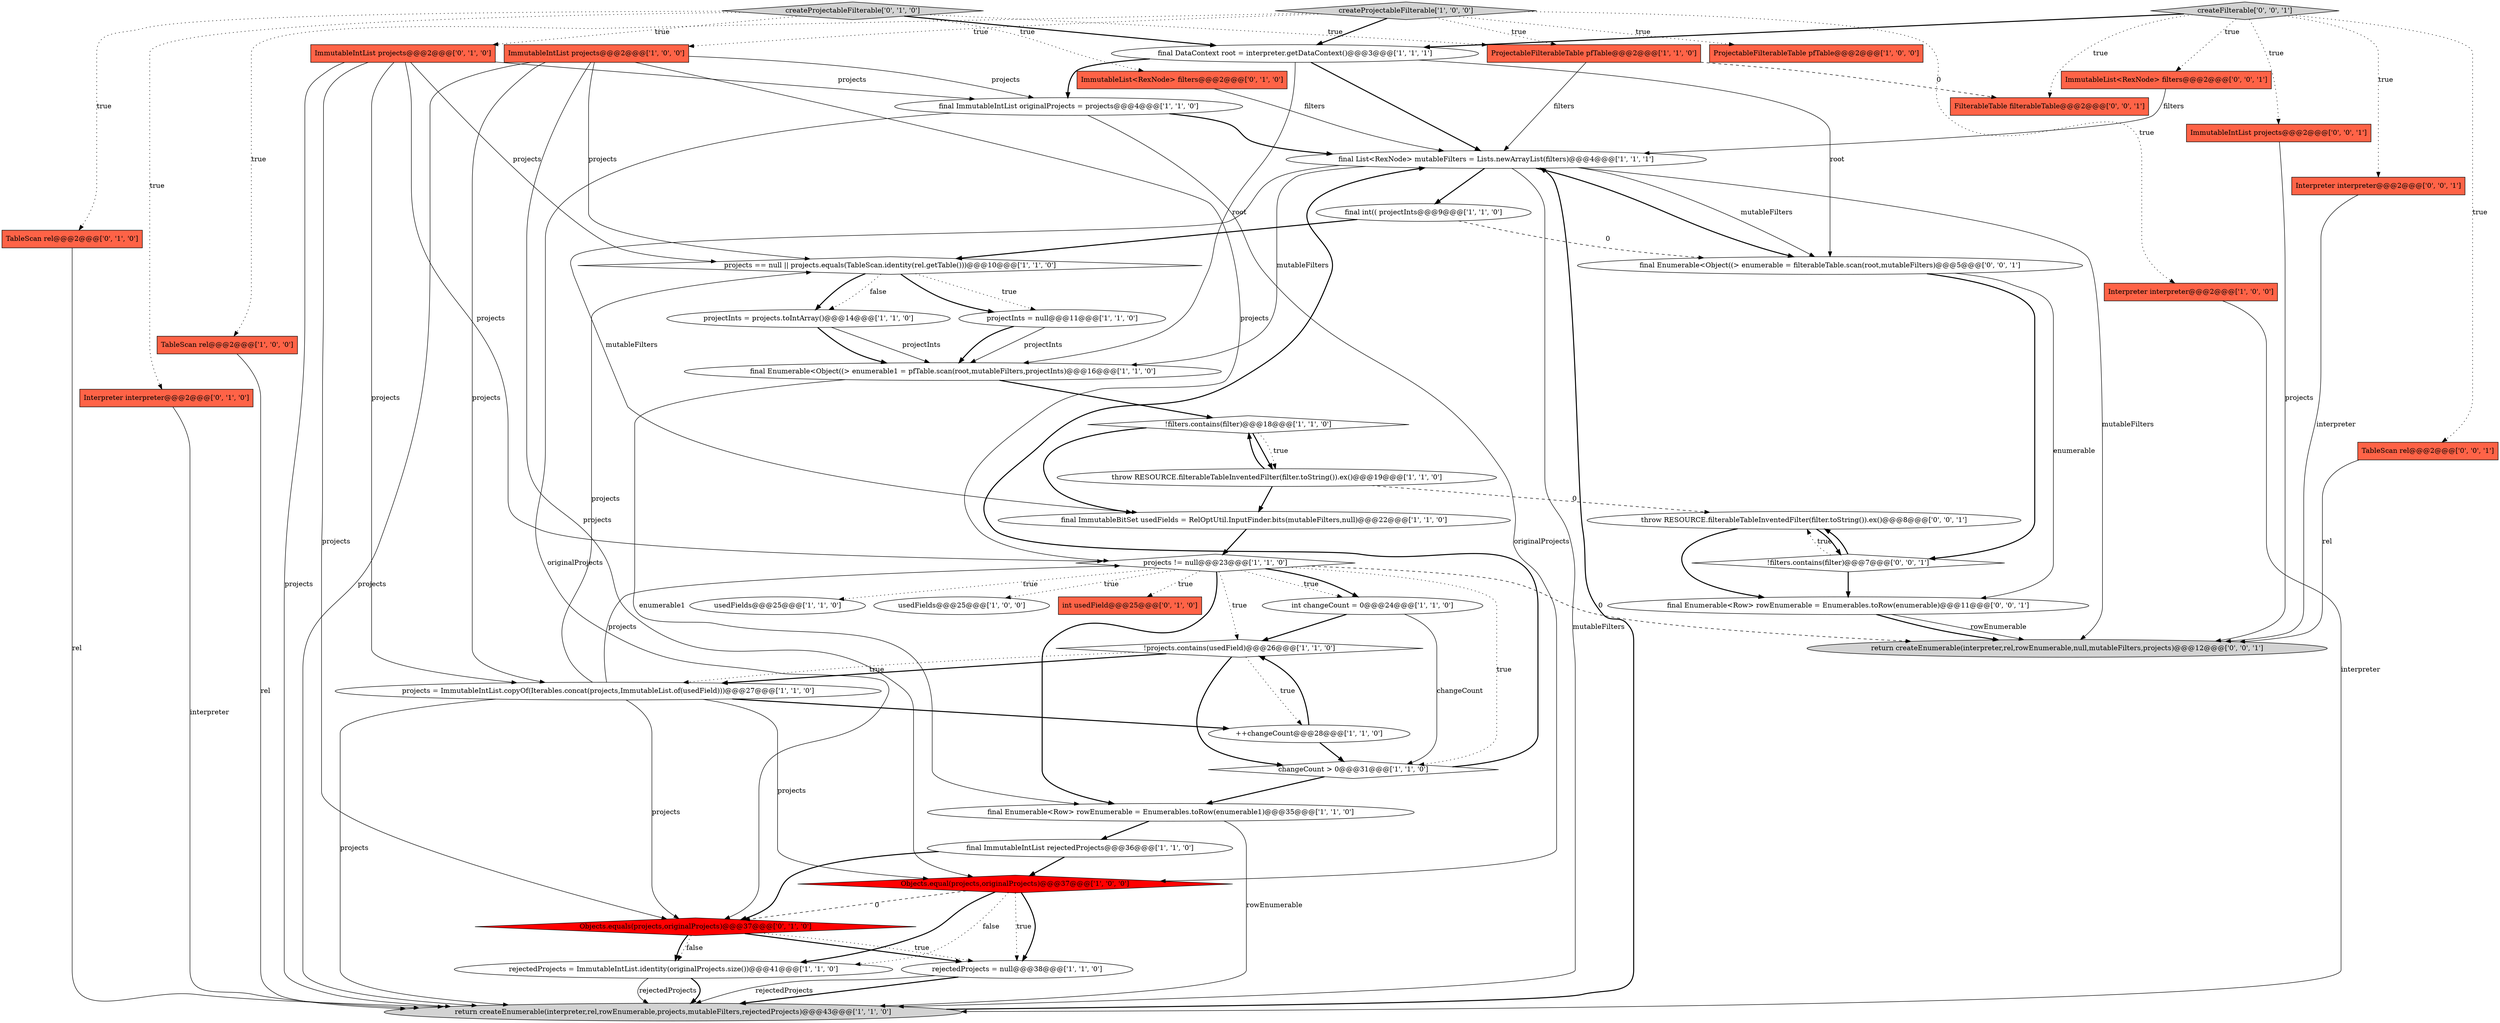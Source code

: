 digraph {
45 [style = filled, label = "ImmutableList<RexNode> filters@@@2@@@['0', '0', '1']", fillcolor = tomato, shape = box image = "AAA0AAABBB3BBB"];
8 [style = filled, label = "!filters.contains(filter)@@@18@@@['1', '1', '0']", fillcolor = white, shape = diamond image = "AAA0AAABBB1BBB"];
32 [style = filled, label = "TableScan rel@@@2@@@['0', '1', '0']", fillcolor = tomato, shape = box image = "AAA0AAABBB2BBB"];
11 [style = filled, label = "Interpreter interpreter@@@2@@@['1', '0', '0']", fillcolor = tomato, shape = box image = "AAA0AAABBB1BBB"];
33 [style = filled, label = "ImmutableIntList projects@@@2@@@['0', '1', '0']", fillcolor = tomato, shape = box image = "AAA0AAABBB2BBB"];
17 [style = filled, label = "TableScan rel@@@2@@@['1', '0', '0']", fillcolor = tomato, shape = box image = "AAA0AAABBB1BBB"];
25 [style = filled, label = "ProjectableFilterableTable pfTable@@@2@@@['1', '1', '0']", fillcolor = tomato, shape = box image = "AAA0AAABBB1BBB"];
41 [style = filled, label = "ImmutableIntList projects@@@2@@@['0', '0', '1']", fillcolor = tomato, shape = box image = "AAA0AAABBB3BBB"];
14 [style = filled, label = "ProjectableFilterableTable pfTable@@@2@@@['1', '0', '0']", fillcolor = tomato, shape = box image = "AAA0AAABBB1BBB"];
18 [style = filled, label = "final int(( projectInts@@@9@@@['1', '1', '0']", fillcolor = white, shape = ellipse image = "AAA0AAABBB1BBB"];
3 [style = filled, label = "ImmutableIntList projects@@@2@@@['1', '0', '0']", fillcolor = tomato, shape = box image = "AAA0AAABBB1BBB"];
27 [style = filled, label = "projectInts = projects.toIntArray()@@@14@@@['1', '1', '0']", fillcolor = white, shape = ellipse image = "AAA0AAABBB1BBB"];
28 [style = filled, label = "int changeCount = 0@@@24@@@['1', '1', '0']", fillcolor = white, shape = ellipse image = "AAA0AAABBB1BBB"];
42 [style = filled, label = "createFilterable['0', '0', '1']", fillcolor = lightgray, shape = diamond image = "AAA0AAABBB3BBB"];
22 [style = filled, label = "Objects.equal(projects,originalProjects)@@@37@@@['1', '0', '0']", fillcolor = red, shape = diamond image = "AAA1AAABBB1BBB"];
26 [style = filled, label = "!projects.contains(usedField)@@@26@@@['1', '1', '0']", fillcolor = white, shape = diamond image = "AAA0AAABBB1BBB"];
20 [style = filled, label = "usedFields@@@25@@@['1', '0', '0']", fillcolor = white, shape = ellipse image = "AAA0AAABBB1BBB"];
31 [style = filled, label = "Interpreter interpreter@@@2@@@['0', '1', '0']", fillcolor = tomato, shape = box image = "AAA0AAABBB2BBB"];
10 [style = filled, label = "createProjectableFilterable['1', '0', '0']", fillcolor = lightgray, shape = diamond image = "AAA0AAABBB1BBB"];
21 [style = filled, label = "return createEnumerable(interpreter,rel,rowEnumerable,projects,mutableFilters,rejectedProjects)@@@43@@@['1', '1', '0']", fillcolor = lightgray, shape = ellipse image = "AAA0AAABBB1BBB"];
24 [style = filled, label = "changeCount > 0@@@31@@@['1', '1', '0']", fillcolor = white, shape = diamond image = "AAA0AAABBB1BBB"];
35 [style = filled, label = "int usedField@@@25@@@['0', '1', '0']", fillcolor = tomato, shape = box image = "AAA0AAABBB2BBB"];
15 [style = filled, label = "++changeCount@@@28@@@['1', '1', '0']", fillcolor = white, shape = ellipse image = "AAA0AAABBB1BBB"];
1 [style = filled, label = "throw RESOURCE.filterableTableInventedFilter(filter.toString()).ex()@@@19@@@['1', '1', '0']", fillcolor = white, shape = ellipse image = "AAA0AAABBB1BBB"];
12 [style = filled, label = "rejectedProjects = null@@@38@@@['1', '1', '0']", fillcolor = white, shape = ellipse image = "AAA0AAABBB1BBB"];
7 [style = filled, label = "final ImmutableIntList rejectedProjects@@@36@@@['1', '1', '0']", fillcolor = white, shape = ellipse image = "AAA0AAABBB1BBB"];
23 [style = filled, label = "final Enumerable<Object((> enumerable1 = pfTable.scan(root,mutableFilters,projectInts)@@@16@@@['1', '1', '0']", fillcolor = white, shape = ellipse image = "AAA0AAABBB1BBB"];
29 [style = filled, label = "projectInts = null@@@11@@@['1', '1', '0']", fillcolor = white, shape = ellipse image = "AAA0AAABBB1BBB"];
19 [style = filled, label = "rejectedProjects = ImmutableIntList.identity(originalProjects.size())@@@41@@@['1', '1', '0']", fillcolor = white, shape = ellipse image = "AAA0AAABBB1BBB"];
37 [style = filled, label = "createProjectableFilterable['0', '1', '0']", fillcolor = lightgray, shape = diamond image = "AAA0AAABBB2BBB"];
36 [style = filled, label = "Objects.equals(projects,originalProjects)@@@37@@@['0', '1', '0']", fillcolor = red, shape = diamond image = "AAA1AAABBB2BBB"];
44 [style = filled, label = "Interpreter interpreter@@@2@@@['0', '0', '1']", fillcolor = tomato, shape = box image = "AAA0AAABBB3BBB"];
13 [style = filled, label = "projects != null@@@23@@@['1', '1', '0']", fillcolor = white, shape = diamond image = "AAA0AAABBB1BBB"];
34 [style = filled, label = "ImmutableList<RexNode> filters@@@2@@@['0', '1', '0']", fillcolor = tomato, shape = box image = "AAA0AAABBB2BBB"];
4 [style = filled, label = "final List<RexNode> mutableFilters = Lists.newArrayList(filters)@@@4@@@['1', '1', '1']", fillcolor = white, shape = ellipse image = "AAA0AAABBB1BBB"];
5 [style = filled, label = "projects == null || projects.equals(TableScan.identity(rel.getTable()))@@@10@@@['1', '1', '0']", fillcolor = white, shape = diamond image = "AAA0AAABBB1BBB"];
38 [style = filled, label = "!filters.contains(filter)@@@7@@@['0', '0', '1']", fillcolor = white, shape = diamond image = "AAA0AAABBB3BBB"];
9 [style = filled, label = "final DataContext root = interpreter.getDataContext()@@@3@@@['1', '1', '1']", fillcolor = white, shape = ellipse image = "AAA0AAABBB1BBB"];
39 [style = filled, label = "throw RESOURCE.filterableTableInventedFilter(filter.toString()).ex()@@@8@@@['0', '0', '1']", fillcolor = white, shape = ellipse image = "AAA0AAABBB3BBB"];
48 [style = filled, label = "return createEnumerable(interpreter,rel,rowEnumerable,null,mutableFilters,projects)@@@12@@@['0', '0', '1']", fillcolor = lightgray, shape = ellipse image = "AAA0AAABBB3BBB"];
16 [style = filled, label = "final Enumerable<Row> rowEnumerable = Enumerables.toRow(enumerable1)@@@35@@@['1', '1', '0']", fillcolor = white, shape = ellipse image = "AAA0AAABBB1BBB"];
40 [style = filled, label = "final Enumerable<Row> rowEnumerable = Enumerables.toRow(enumerable)@@@11@@@['0', '0', '1']", fillcolor = white, shape = ellipse image = "AAA0AAABBB3BBB"];
0 [style = filled, label = "final ImmutableBitSet usedFields = RelOptUtil.InputFinder.bits(mutableFilters,null)@@@22@@@['1', '1', '0']", fillcolor = white, shape = ellipse image = "AAA0AAABBB1BBB"];
2 [style = filled, label = "final ImmutableIntList originalProjects = projects@@@4@@@['1', '1', '0']", fillcolor = white, shape = ellipse image = "AAA0AAABBB1BBB"];
6 [style = filled, label = "projects = ImmutableIntList.copyOf(Iterables.concat(projects,ImmutableList.of(usedField)))@@@27@@@['1', '1', '0']", fillcolor = white, shape = ellipse image = "AAA0AAABBB1BBB"];
47 [style = filled, label = "FilterableTable filterableTable@@@2@@@['0', '0', '1']", fillcolor = tomato, shape = box image = "AAA0AAABBB3BBB"];
46 [style = filled, label = "TableScan rel@@@2@@@['0', '0', '1']", fillcolor = tomato, shape = box image = "AAA0AAABBB3BBB"];
30 [style = filled, label = "usedFields@@@25@@@['1', '1', '0']", fillcolor = white, shape = ellipse image = "AAA0AAABBB1BBB"];
43 [style = filled, label = "final Enumerable<Object((> enumerable = filterableTable.scan(root,mutableFilters)@@@5@@@['0', '0', '1']", fillcolor = white, shape = ellipse image = "AAA0AAABBB3BBB"];
18->43 [style = dashed, label="0"];
13->24 [style = dotted, label="true"];
22->36 [style = dashed, label="0"];
13->28 [style = dotted, label="true"];
0->13 [style = bold, label=""];
42->47 [style = dotted, label="true"];
3->5 [style = solid, label="projects"];
2->36 [style = solid, label="originalProjects"];
13->20 [style = dotted, label="true"];
42->9 [style = bold, label=""];
16->7 [style = bold, label=""];
38->39 [style = dotted, label="true"];
10->3 [style = dotted, label="true"];
3->2 [style = solid, label="projects"];
36->12 [style = bold, label=""];
38->39 [style = bold, label=""];
9->43 [style = solid, label="root"];
13->35 [style = dotted, label="true"];
37->9 [style = bold, label=""];
37->31 [style = dotted, label="true"];
8->0 [style = bold, label=""];
33->13 [style = solid, label="projects"];
8->1 [style = bold, label=""];
6->36 [style = solid, label="projects"];
33->21 [style = solid, label="projects"];
6->13 [style = solid, label="projects"];
39->38 [style = bold, label=""];
3->13 [style = solid, label="projects"];
4->48 [style = solid, label="mutableFilters"];
4->43 [style = solid, label="mutableFilters"];
5->29 [style = dotted, label="true"];
6->21 [style = solid, label="projects"];
3->21 [style = solid, label="projects"];
5->29 [style = bold, label=""];
4->0 [style = solid, label="mutableFilters"];
17->21 [style = solid, label="rel"];
9->2 [style = bold, label=""];
12->21 [style = bold, label=""];
40->48 [style = solid, label="rowEnumerable"];
4->18 [style = bold, label=""];
33->6 [style = solid, label="projects"];
1->0 [style = bold, label=""];
29->23 [style = bold, label=""];
23->8 [style = bold, label=""];
26->6 [style = bold, label=""];
26->24 [style = bold, label=""];
2->4 [style = bold, label=""];
13->16 [style = bold, label=""];
32->21 [style = solid, label="rel"];
23->16 [style = solid, label="enumerable1"];
10->25 [style = dotted, label="true"];
3->6 [style = solid, label="projects"];
29->23 [style = solid, label="projectInts"];
44->48 [style = solid, label="interpreter"];
26->6 [style = dotted, label="true"];
45->4 [style = solid, label="filters"];
42->45 [style = dotted, label="true"];
34->4 [style = solid, label="filters"];
21->4 [style = bold, label=""];
1->39 [style = dashed, label="0"];
1->8 [style = bold, label=""];
42->44 [style = dotted, label="true"];
22->19 [style = bold, label=""];
3->22 [style = solid, label="projects"];
13->26 [style = dotted, label="true"];
6->5 [style = solid, label="projects"];
16->21 [style = solid, label="rowEnumerable"];
28->26 [style = bold, label=""];
25->47 [style = dashed, label="0"];
11->21 [style = solid, label="interpreter"];
41->48 [style = solid, label="projects"];
13->48 [style = dashed, label="0"];
46->48 [style = solid, label="rel"];
37->25 [style = dotted, label="true"];
6->15 [style = bold, label=""];
10->17 [style = dotted, label="true"];
2->22 [style = solid, label="originalProjects"];
42->41 [style = dotted, label="true"];
6->22 [style = solid, label="projects"];
7->22 [style = bold, label=""];
36->19 [style = dotted, label="false"];
31->21 [style = solid, label="interpreter"];
13->30 [style = dotted, label="true"];
43->38 [style = bold, label=""];
37->32 [style = dotted, label="true"];
33->2 [style = solid, label="projects"];
10->11 [style = dotted, label="true"];
39->40 [style = bold, label=""];
26->15 [style = dotted, label="true"];
10->9 [style = bold, label=""];
37->34 [style = dotted, label="true"];
25->4 [style = solid, label="filters"];
38->40 [style = bold, label=""];
9->23 [style = solid, label="root"];
7->36 [style = bold, label=""];
33->5 [style = solid, label="projects"];
36->19 [style = bold, label=""];
19->21 [style = bold, label=""];
27->23 [style = solid, label="projectInts"];
4->21 [style = solid, label="mutableFilters"];
22->19 [style = dotted, label="false"];
37->33 [style = dotted, label="true"];
4->43 [style = bold, label=""];
40->48 [style = bold, label=""];
28->24 [style = solid, label="changeCount"];
9->4 [style = bold, label=""];
19->21 [style = solid, label="rejectedProjects"];
12->21 [style = solid, label="rejectedProjects"];
36->12 [style = dotted, label="true"];
22->12 [style = dotted, label="true"];
15->26 [style = bold, label=""];
10->14 [style = dotted, label="true"];
5->27 [style = dotted, label="false"];
8->1 [style = dotted, label="true"];
24->16 [style = bold, label=""];
4->23 [style = solid, label="mutableFilters"];
24->4 [style = bold, label=""];
43->40 [style = solid, label="enumerable"];
22->12 [style = bold, label=""];
18->5 [style = bold, label=""];
15->24 [style = bold, label=""];
33->36 [style = solid, label="projects"];
27->23 [style = bold, label=""];
5->27 [style = bold, label=""];
42->46 [style = dotted, label="true"];
13->28 [style = bold, label=""];
}
